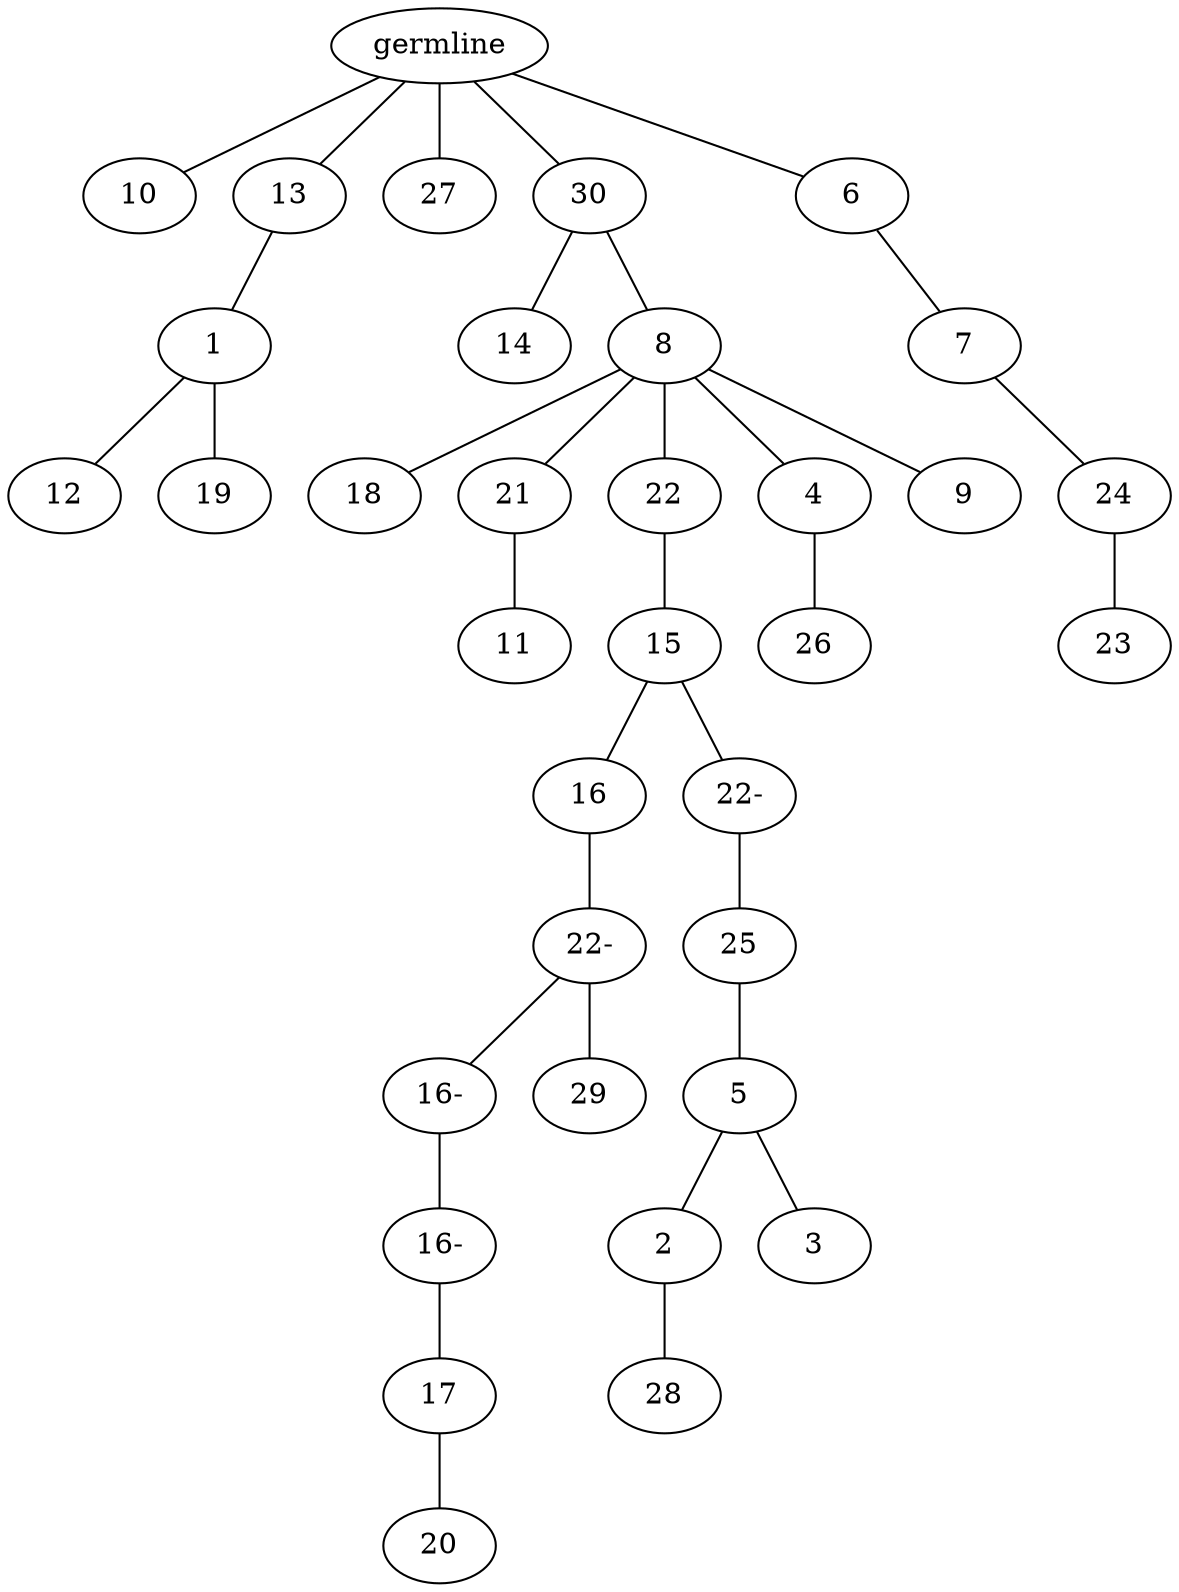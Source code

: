 graph tree {
    "139860015172144" [label="germline"];
    "139860015305968" [label="10"];
    "139860015305440" [label="13"];
    "139860015305152" [label="1"];
    "139860015306400" [label="12"];
    "139860015306064" [label="19"];
    "139860015306688" [label="27"];
    "139860015305776" [label="30"];
    "139860015307408" [label="14"];
    "139860015307264" [label="8"];
    "139860015306352" [label="18"];
    "139860015307168" [label="21"];
    "139860015307312" [label="11"];
    "139860015308416" [label="22"];
    "139860015307936" [label="15"];
    "139860015308320" [label="16"];
    "139860015308752" [label="22-"];
    "139860015153456" [label="16-"];
    "139860015153744" [label="16-"];
    "139860015154032" [label="17"];
    "139860015154320" [label="20"];
    "139860015154272" [label="29"];
    "139860015308176" [label="22-"];
    "139860015155136" [label="25"];
    "139860015154128" [label="5"];
    "139860015154416" [label="2"];
    "139860014636336" [label="28"];
    "139860015154608" [label="3"];
    "139860015308608" [label="4"];
    "139860015308368" [label="26"];
    "139860015307504" [label="9"];
    "139860015307840" [label="6"];
    "139860015308704" [label="7"];
    "139860015155280" [label="24"];
    "139860015154512" [label="23"];
    "139860015172144" -- "139860015305968";
    "139860015172144" -- "139860015305440";
    "139860015172144" -- "139860015306688";
    "139860015172144" -- "139860015305776";
    "139860015172144" -- "139860015307840";
    "139860015305440" -- "139860015305152";
    "139860015305152" -- "139860015306400";
    "139860015305152" -- "139860015306064";
    "139860015305776" -- "139860015307408";
    "139860015305776" -- "139860015307264";
    "139860015307264" -- "139860015306352";
    "139860015307264" -- "139860015307168";
    "139860015307264" -- "139860015308416";
    "139860015307264" -- "139860015308608";
    "139860015307264" -- "139860015307504";
    "139860015307168" -- "139860015307312";
    "139860015308416" -- "139860015307936";
    "139860015307936" -- "139860015308320";
    "139860015307936" -- "139860015308176";
    "139860015308320" -- "139860015308752";
    "139860015308752" -- "139860015153456";
    "139860015308752" -- "139860015154272";
    "139860015153456" -- "139860015153744";
    "139860015153744" -- "139860015154032";
    "139860015154032" -- "139860015154320";
    "139860015308176" -- "139860015155136";
    "139860015155136" -- "139860015154128";
    "139860015154128" -- "139860015154416";
    "139860015154128" -- "139860015154608";
    "139860015154416" -- "139860014636336";
    "139860015308608" -- "139860015308368";
    "139860015307840" -- "139860015308704";
    "139860015308704" -- "139860015155280";
    "139860015155280" -- "139860015154512";
}
